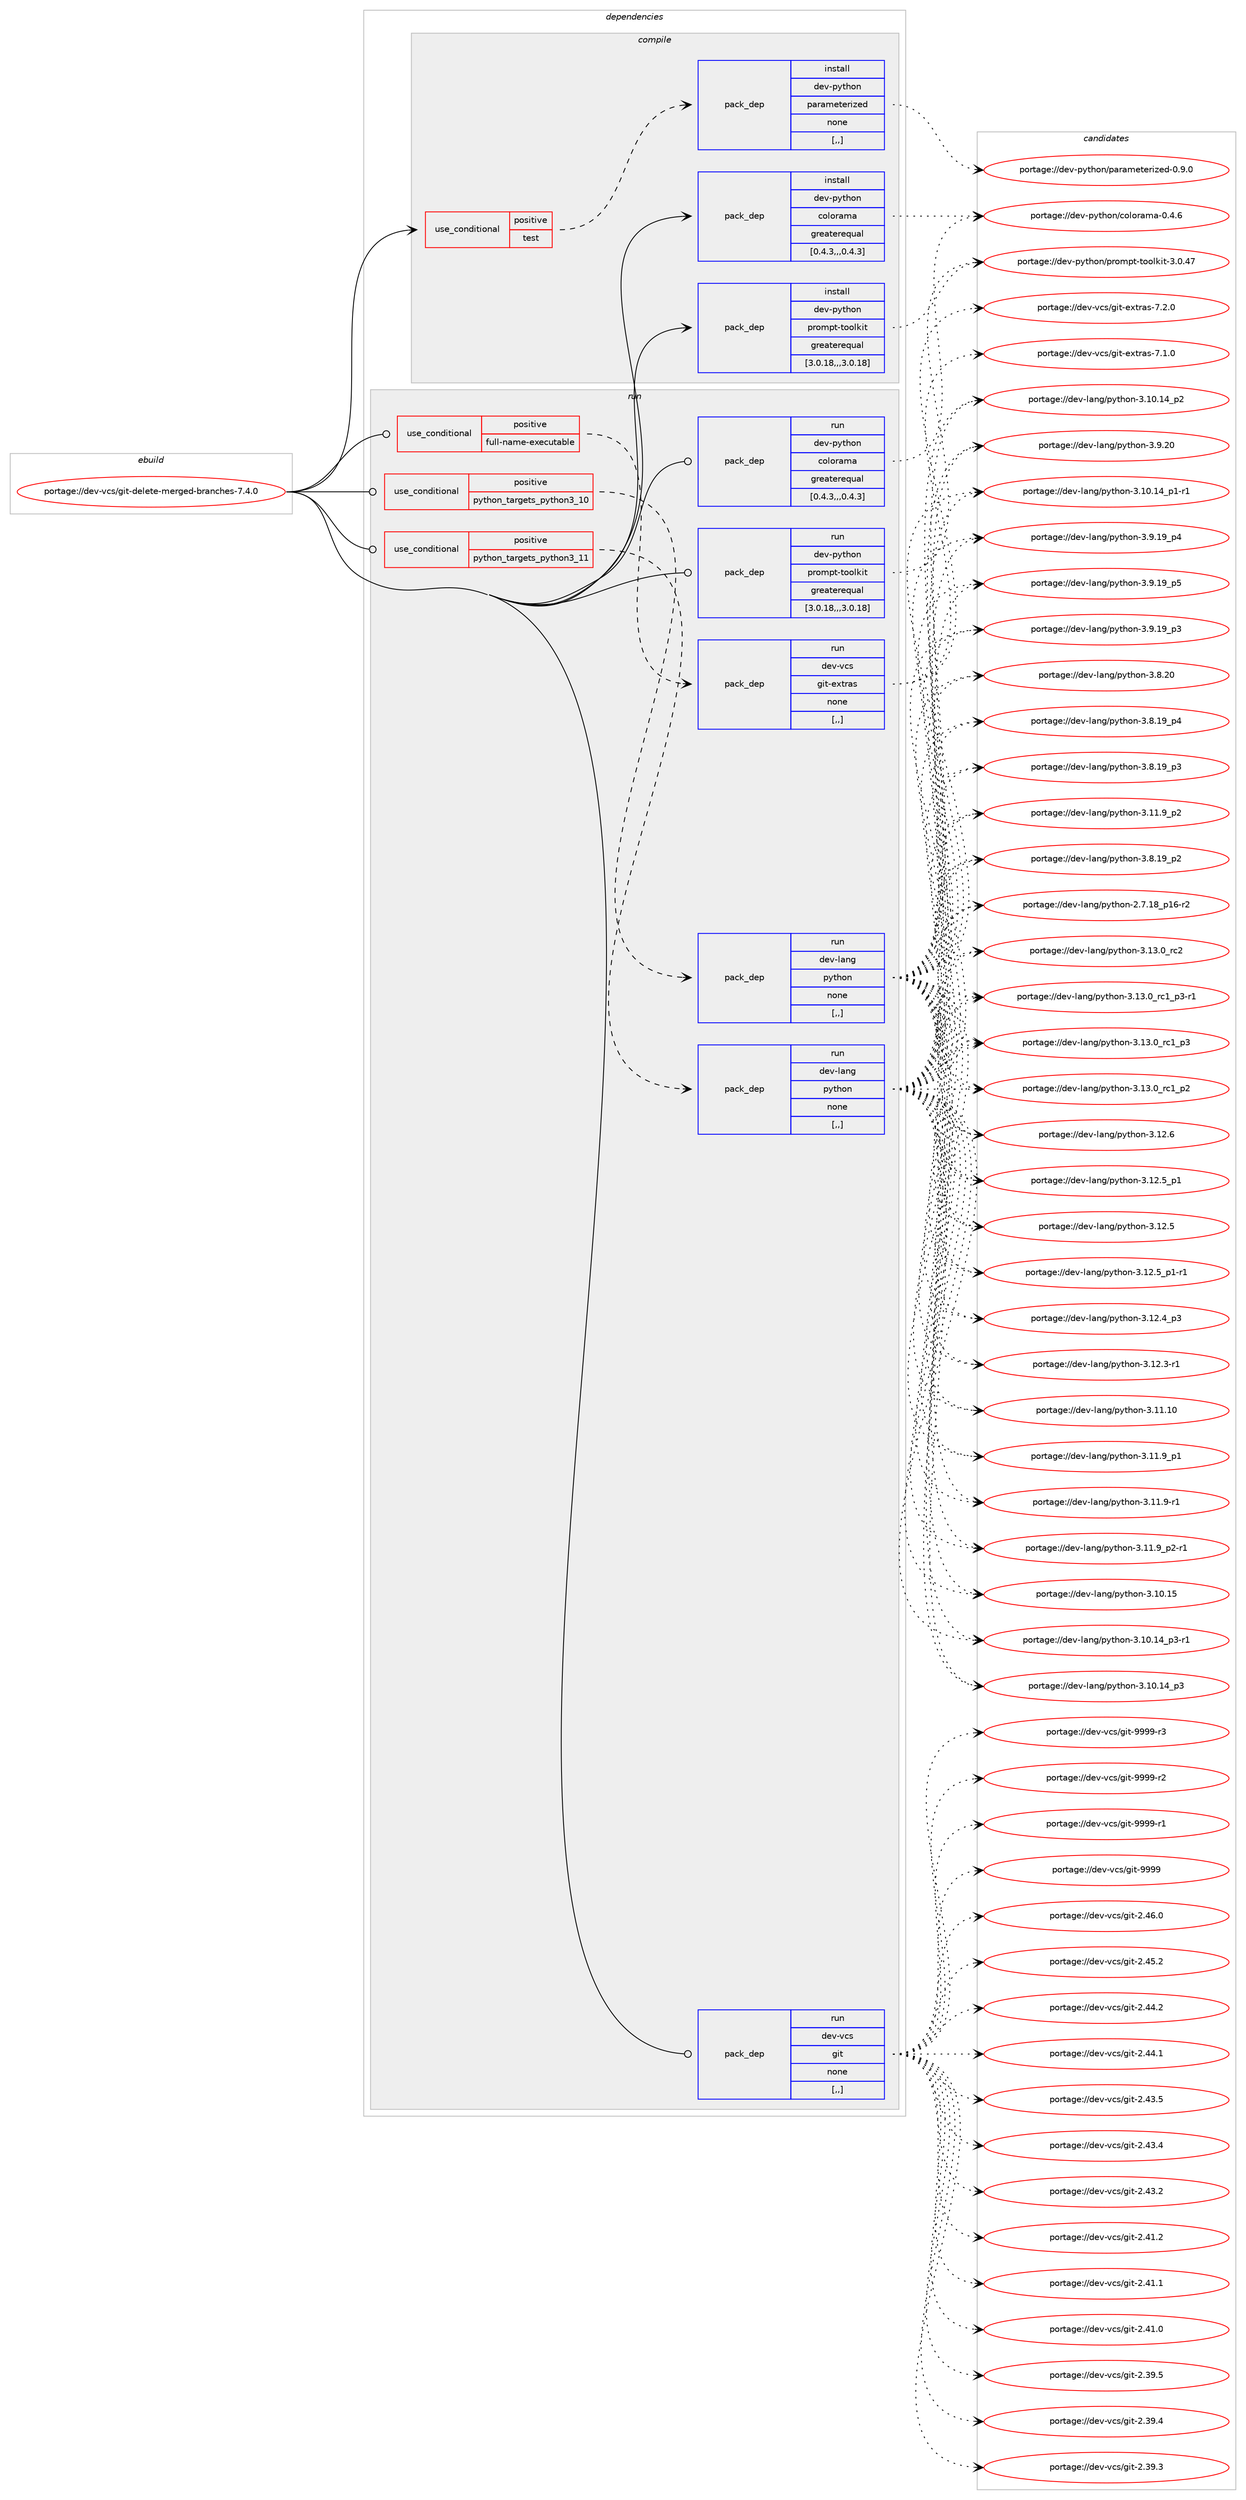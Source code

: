 digraph prolog {

# *************
# Graph options
# *************

newrank=true;
concentrate=true;
compound=true;
graph [rankdir=LR,fontname=Helvetica,fontsize=10,ranksep=1.5];#, ranksep=2.5, nodesep=0.2];
edge  [arrowhead=vee];
node  [fontname=Helvetica,fontsize=10];

# **********
# The ebuild
# **********

subgraph cluster_leftcol {
color=gray;
label=<<i>ebuild</i>>;
id [label="portage://dev-vcs/git-delete-merged-branches-7.4.0", color=red, width=4, href="../dev-vcs/git-delete-merged-branches-7.4.0.svg"];
}

# ****************
# The dependencies
# ****************

subgraph cluster_midcol {
color=gray;
label=<<i>dependencies</i>>;
subgraph cluster_compile {
fillcolor="#eeeeee";
style=filled;
label=<<i>compile</i>>;
subgraph cond193917 {
dependency719310 [label=<<TABLE BORDER="0" CELLBORDER="1" CELLSPACING="0" CELLPADDING="4"><TR><TD ROWSPAN="3" CELLPADDING="10">use_conditional</TD></TR><TR><TD>positive</TD></TR><TR><TD>test</TD></TR></TABLE>>, shape=none, color=red];
subgraph pack520337 {
dependency719311 [label=<<TABLE BORDER="0" CELLBORDER="1" CELLSPACING="0" CELLPADDING="4" WIDTH="220"><TR><TD ROWSPAN="6" CELLPADDING="30">pack_dep</TD></TR><TR><TD WIDTH="110">install</TD></TR><TR><TD>dev-python</TD></TR><TR><TD>parameterized</TD></TR><TR><TD>none</TD></TR><TR><TD>[,,]</TD></TR></TABLE>>, shape=none, color=blue];
}
dependency719310:e -> dependency719311:w [weight=20,style="dashed",arrowhead="vee"];
}
id:e -> dependency719310:w [weight=20,style="solid",arrowhead="vee"];
subgraph pack520338 {
dependency719312 [label=<<TABLE BORDER="0" CELLBORDER="1" CELLSPACING="0" CELLPADDING="4" WIDTH="220"><TR><TD ROWSPAN="6" CELLPADDING="30">pack_dep</TD></TR><TR><TD WIDTH="110">install</TD></TR><TR><TD>dev-python</TD></TR><TR><TD>colorama</TD></TR><TR><TD>greaterequal</TD></TR><TR><TD>[0.4.3,,,0.4.3]</TD></TR></TABLE>>, shape=none, color=blue];
}
id:e -> dependency719312:w [weight=20,style="solid",arrowhead="vee"];
subgraph pack520339 {
dependency719313 [label=<<TABLE BORDER="0" CELLBORDER="1" CELLSPACING="0" CELLPADDING="4" WIDTH="220"><TR><TD ROWSPAN="6" CELLPADDING="30">pack_dep</TD></TR><TR><TD WIDTH="110">install</TD></TR><TR><TD>dev-python</TD></TR><TR><TD>prompt-toolkit</TD></TR><TR><TD>greaterequal</TD></TR><TR><TD>[3.0.18,,,3.0.18]</TD></TR></TABLE>>, shape=none, color=blue];
}
id:e -> dependency719313:w [weight=20,style="solid",arrowhead="vee"];
}
subgraph cluster_compileandrun {
fillcolor="#eeeeee";
style=filled;
label=<<i>compile and run</i>>;
}
subgraph cluster_run {
fillcolor="#eeeeee";
style=filled;
label=<<i>run</i>>;
subgraph cond193918 {
dependency719314 [label=<<TABLE BORDER="0" CELLBORDER="1" CELLSPACING="0" CELLPADDING="4"><TR><TD ROWSPAN="3" CELLPADDING="10">use_conditional</TD></TR><TR><TD>positive</TD></TR><TR><TD>full-name-executable</TD></TR></TABLE>>, shape=none, color=red];
subgraph pack520340 {
dependency719315 [label=<<TABLE BORDER="0" CELLBORDER="1" CELLSPACING="0" CELLPADDING="4" WIDTH="220"><TR><TD ROWSPAN="6" CELLPADDING="30">pack_dep</TD></TR><TR><TD WIDTH="110">run</TD></TR><TR><TD>dev-vcs</TD></TR><TR><TD>git-extras</TD></TR><TR><TD>none</TD></TR><TR><TD>[,,]</TD></TR></TABLE>>, shape=none, color=blue];
}
dependency719314:e -> dependency719315:w [weight=20,style="dashed",arrowhead="vee"];
}
id:e -> dependency719314:w [weight=20,style="solid",arrowhead="odot"];
subgraph cond193919 {
dependency719316 [label=<<TABLE BORDER="0" CELLBORDER="1" CELLSPACING="0" CELLPADDING="4"><TR><TD ROWSPAN="3" CELLPADDING="10">use_conditional</TD></TR><TR><TD>positive</TD></TR><TR><TD>python_targets_python3_10</TD></TR></TABLE>>, shape=none, color=red];
subgraph pack520341 {
dependency719317 [label=<<TABLE BORDER="0" CELLBORDER="1" CELLSPACING="0" CELLPADDING="4" WIDTH="220"><TR><TD ROWSPAN="6" CELLPADDING="30">pack_dep</TD></TR><TR><TD WIDTH="110">run</TD></TR><TR><TD>dev-lang</TD></TR><TR><TD>python</TD></TR><TR><TD>none</TD></TR><TR><TD>[,,]</TD></TR></TABLE>>, shape=none, color=blue];
}
dependency719316:e -> dependency719317:w [weight=20,style="dashed",arrowhead="vee"];
}
id:e -> dependency719316:w [weight=20,style="solid",arrowhead="odot"];
subgraph cond193920 {
dependency719318 [label=<<TABLE BORDER="0" CELLBORDER="1" CELLSPACING="0" CELLPADDING="4"><TR><TD ROWSPAN="3" CELLPADDING="10">use_conditional</TD></TR><TR><TD>positive</TD></TR><TR><TD>python_targets_python3_11</TD></TR></TABLE>>, shape=none, color=red];
subgraph pack520342 {
dependency719319 [label=<<TABLE BORDER="0" CELLBORDER="1" CELLSPACING="0" CELLPADDING="4" WIDTH="220"><TR><TD ROWSPAN="6" CELLPADDING="30">pack_dep</TD></TR><TR><TD WIDTH="110">run</TD></TR><TR><TD>dev-lang</TD></TR><TR><TD>python</TD></TR><TR><TD>none</TD></TR><TR><TD>[,,]</TD></TR></TABLE>>, shape=none, color=blue];
}
dependency719318:e -> dependency719319:w [weight=20,style="dashed",arrowhead="vee"];
}
id:e -> dependency719318:w [weight=20,style="solid",arrowhead="odot"];
subgraph pack520343 {
dependency719320 [label=<<TABLE BORDER="0" CELLBORDER="1" CELLSPACING="0" CELLPADDING="4" WIDTH="220"><TR><TD ROWSPAN="6" CELLPADDING="30">pack_dep</TD></TR><TR><TD WIDTH="110">run</TD></TR><TR><TD>dev-python</TD></TR><TR><TD>colorama</TD></TR><TR><TD>greaterequal</TD></TR><TR><TD>[0.4.3,,,0.4.3]</TD></TR></TABLE>>, shape=none, color=blue];
}
id:e -> dependency719320:w [weight=20,style="solid",arrowhead="odot"];
subgraph pack520344 {
dependency719321 [label=<<TABLE BORDER="0" CELLBORDER="1" CELLSPACING="0" CELLPADDING="4" WIDTH="220"><TR><TD ROWSPAN="6" CELLPADDING="30">pack_dep</TD></TR><TR><TD WIDTH="110">run</TD></TR><TR><TD>dev-python</TD></TR><TR><TD>prompt-toolkit</TD></TR><TR><TD>greaterequal</TD></TR><TR><TD>[3.0.18,,,3.0.18]</TD></TR></TABLE>>, shape=none, color=blue];
}
id:e -> dependency719321:w [weight=20,style="solid",arrowhead="odot"];
subgraph pack520345 {
dependency719322 [label=<<TABLE BORDER="0" CELLBORDER="1" CELLSPACING="0" CELLPADDING="4" WIDTH="220"><TR><TD ROWSPAN="6" CELLPADDING="30">pack_dep</TD></TR><TR><TD WIDTH="110">run</TD></TR><TR><TD>dev-vcs</TD></TR><TR><TD>git</TD></TR><TR><TD>none</TD></TR><TR><TD>[,,]</TD></TR></TABLE>>, shape=none, color=blue];
}
id:e -> dependency719322:w [weight=20,style="solid",arrowhead="odot"];
}
}

# **************
# The candidates
# **************

subgraph cluster_choices {
rank=same;
color=gray;
label=<<i>candidates</i>>;

subgraph choice520337 {
color=black;
nodesep=1;
choice10010111845112121116104111110471129711497109101116101114105122101100454846574648 [label="portage://dev-python/parameterized-0.9.0", color=red, width=4,href="../dev-python/parameterized-0.9.0.svg"];
dependency719311:e -> choice10010111845112121116104111110471129711497109101116101114105122101100454846574648:w [style=dotted,weight="100"];
}
subgraph choice520338 {
color=black;
nodesep=1;
choice1001011184511212111610411111047991111081111149710997454846524654 [label="portage://dev-python/colorama-0.4.6", color=red, width=4,href="../dev-python/colorama-0.4.6.svg"];
dependency719312:e -> choice1001011184511212111610411111047991111081111149710997454846524654:w [style=dotted,weight="100"];
}
subgraph choice520339 {
color=black;
nodesep=1;
choice10010111845112121116104111110471121141111091121164511611111110810710511645514648465255 [label="portage://dev-python/prompt-toolkit-3.0.47", color=red, width=4,href="../dev-python/prompt-toolkit-3.0.47.svg"];
dependency719313:e -> choice10010111845112121116104111110471121141111091121164511611111110810710511645514648465255:w [style=dotted,weight="100"];
}
subgraph choice520340 {
color=black;
nodesep=1;
choice1001011184511899115471031051164510112011611497115455546504648 [label="portage://dev-vcs/git-extras-7.2.0", color=red, width=4,href="../dev-vcs/git-extras-7.2.0.svg"];
choice1001011184511899115471031051164510112011611497115455546494648 [label="portage://dev-vcs/git-extras-7.1.0", color=red, width=4,href="../dev-vcs/git-extras-7.1.0.svg"];
dependency719315:e -> choice1001011184511899115471031051164510112011611497115455546504648:w [style=dotted,weight="100"];
dependency719315:e -> choice1001011184511899115471031051164510112011611497115455546494648:w [style=dotted,weight="100"];
}
subgraph choice520341 {
color=black;
nodesep=1;
choice10010111845108971101034711212111610411111045514649514648951149950 [label="portage://dev-lang/python-3.13.0_rc2", color=red, width=4,href="../dev-lang/python-3.13.0_rc2.svg"];
choice1001011184510897110103471121211161041111104551464951464895114994995112514511449 [label="portage://dev-lang/python-3.13.0_rc1_p3-r1", color=red, width=4,href="../dev-lang/python-3.13.0_rc1_p3-r1.svg"];
choice100101118451089711010347112121116104111110455146495146489511499499511251 [label="portage://dev-lang/python-3.13.0_rc1_p3", color=red, width=4,href="../dev-lang/python-3.13.0_rc1_p3.svg"];
choice100101118451089711010347112121116104111110455146495146489511499499511250 [label="portage://dev-lang/python-3.13.0_rc1_p2", color=red, width=4,href="../dev-lang/python-3.13.0_rc1_p2.svg"];
choice10010111845108971101034711212111610411111045514649504654 [label="portage://dev-lang/python-3.12.6", color=red, width=4,href="../dev-lang/python-3.12.6.svg"];
choice1001011184510897110103471121211161041111104551464950465395112494511449 [label="portage://dev-lang/python-3.12.5_p1-r1", color=red, width=4,href="../dev-lang/python-3.12.5_p1-r1.svg"];
choice100101118451089711010347112121116104111110455146495046539511249 [label="portage://dev-lang/python-3.12.5_p1", color=red, width=4,href="../dev-lang/python-3.12.5_p1.svg"];
choice10010111845108971101034711212111610411111045514649504653 [label="portage://dev-lang/python-3.12.5", color=red, width=4,href="../dev-lang/python-3.12.5.svg"];
choice100101118451089711010347112121116104111110455146495046529511251 [label="portage://dev-lang/python-3.12.4_p3", color=red, width=4,href="../dev-lang/python-3.12.4_p3.svg"];
choice100101118451089711010347112121116104111110455146495046514511449 [label="portage://dev-lang/python-3.12.3-r1", color=red, width=4,href="../dev-lang/python-3.12.3-r1.svg"];
choice1001011184510897110103471121211161041111104551464949464948 [label="portage://dev-lang/python-3.11.10", color=red, width=4,href="../dev-lang/python-3.11.10.svg"];
choice1001011184510897110103471121211161041111104551464949465795112504511449 [label="portage://dev-lang/python-3.11.9_p2-r1", color=red, width=4,href="../dev-lang/python-3.11.9_p2-r1.svg"];
choice100101118451089711010347112121116104111110455146494946579511250 [label="portage://dev-lang/python-3.11.9_p2", color=red, width=4,href="../dev-lang/python-3.11.9_p2.svg"];
choice100101118451089711010347112121116104111110455146494946579511249 [label="portage://dev-lang/python-3.11.9_p1", color=red, width=4,href="../dev-lang/python-3.11.9_p1.svg"];
choice100101118451089711010347112121116104111110455146494946574511449 [label="portage://dev-lang/python-3.11.9-r1", color=red, width=4,href="../dev-lang/python-3.11.9-r1.svg"];
choice1001011184510897110103471121211161041111104551464948464953 [label="portage://dev-lang/python-3.10.15", color=red, width=4,href="../dev-lang/python-3.10.15.svg"];
choice100101118451089711010347112121116104111110455146494846495295112514511449 [label="portage://dev-lang/python-3.10.14_p3-r1", color=red, width=4,href="../dev-lang/python-3.10.14_p3-r1.svg"];
choice10010111845108971101034711212111610411111045514649484649529511251 [label="portage://dev-lang/python-3.10.14_p3", color=red, width=4,href="../dev-lang/python-3.10.14_p3.svg"];
choice10010111845108971101034711212111610411111045514649484649529511250 [label="portage://dev-lang/python-3.10.14_p2", color=red, width=4,href="../dev-lang/python-3.10.14_p2.svg"];
choice100101118451089711010347112121116104111110455146494846495295112494511449 [label="portage://dev-lang/python-3.10.14_p1-r1", color=red, width=4,href="../dev-lang/python-3.10.14_p1-r1.svg"];
choice10010111845108971101034711212111610411111045514657465048 [label="portage://dev-lang/python-3.9.20", color=red, width=4,href="../dev-lang/python-3.9.20.svg"];
choice100101118451089711010347112121116104111110455146574649579511253 [label="portage://dev-lang/python-3.9.19_p5", color=red, width=4,href="../dev-lang/python-3.9.19_p5.svg"];
choice100101118451089711010347112121116104111110455146574649579511252 [label="portage://dev-lang/python-3.9.19_p4", color=red, width=4,href="../dev-lang/python-3.9.19_p4.svg"];
choice100101118451089711010347112121116104111110455146574649579511251 [label="portage://dev-lang/python-3.9.19_p3", color=red, width=4,href="../dev-lang/python-3.9.19_p3.svg"];
choice10010111845108971101034711212111610411111045514656465048 [label="portage://dev-lang/python-3.8.20", color=red, width=4,href="../dev-lang/python-3.8.20.svg"];
choice100101118451089711010347112121116104111110455146564649579511252 [label="portage://dev-lang/python-3.8.19_p4", color=red, width=4,href="../dev-lang/python-3.8.19_p4.svg"];
choice100101118451089711010347112121116104111110455146564649579511251 [label="portage://dev-lang/python-3.8.19_p3", color=red, width=4,href="../dev-lang/python-3.8.19_p3.svg"];
choice100101118451089711010347112121116104111110455146564649579511250 [label="portage://dev-lang/python-3.8.19_p2", color=red, width=4,href="../dev-lang/python-3.8.19_p2.svg"];
choice100101118451089711010347112121116104111110455046554649569511249544511450 [label="portage://dev-lang/python-2.7.18_p16-r2", color=red, width=4,href="../dev-lang/python-2.7.18_p16-r2.svg"];
dependency719317:e -> choice10010111845108971101034711212111610411111045514649514648951149950:w [style=dotted,weight="100"];
dependency719317:e -> choice1001011184510897110103471121211161041111104551464951464895114994995112514511449:w [style=dotted,weight="100"];
dependency719317:e -> choice100101118451089711010347112121116104111110455146495146489511499499511251:w [style=dotted,weight="100"];
dependency719317:e -> choice100101118451089711010347112121116104111110455146495146489511499499511250:w [style=dotted,weight="100"];
dependency719317:e -> choice10010111845108971101034711212111610411111045514649504654:w [style=dotted,weight="100"];
dependency719317:e -> choice1001011184510897110103471121211161041111104551464950465395112494511449:w [style=dotted,weight="100"];
dependency719317:e -> choice100101118451089711010347112121116104111110455146495046539511249:w [style=dotted,weight="100"];
dependency719317:e -> choice10010111845108971101034711212111610411111045514649504653:w [style=dotted,weight="100"];
dependency719317:e -> choice100101118451089711010347112121116104111110455146495046529511251:w [style=dotted,weight="100"];
dependency719317:e -> choice100101118451089711010347112121116104111110455146495046514511449:w [style=dotted,weight="100"];
dependency719317:e -> choice1001011184510897110103471121211161041111104551464949464948:w [style=dotted,weight="100"];
dependency719317:e -> choice1001011184510897110103471121211161041111104551464949465795112504511449:w [style=dotted,weight="100"];
dependency719317:e -> choice100101118451089711010347112121116104111110455146494946579511250:w [style=dotted,weight="100"];
dependency719317:e -> choice100101118451089711010347112121116104111110455146494946579511249:w [style=dotted,weight="100"];
dependency719317:e -> choice100101118451089711010347112121116104111110455146494946574511449:w [style=dotted,weight="100"];
dependency719317:e -> choice1001011184510897110103471121211161041111104551464948464953:w [style=dotted,weight="100"];
dependency719317:e -> choice100101118451089711010347112121116104111110455146494846495295112514511449:w [style=dotted,weight="100"];
dependency719317:e -> choice10010111845108971101034711212111610411111045514649484649529511251:w [style=dotted,weight="100"];
dependency719317:e -> choice10010111845108971101034711212111610411111045514649484649529511250:w [style=dotted,weight="100"];
dependency719317:e -> choice100101118451089711010347112121116104111110455146494846495295112494511449:w [style=dotted,weight="100"];
dependency719317:e -> choice10010111845108971101034711212111610411111045514657465048:w [style=dotted,weight="100"];
dependency719317:e -> choice100101118451089711010347112121116104111110455146574649579511253:w [style=dotted,weight="100"];
dependency719317:e -> choice100101118451089711010347112121116104111110455146574649579511252:w [style=dotted,weight="100"];
dependency719317:e -> choice100101118451089711010347112121116104111110455146574649579511251:w [style=dotted,weight="100"];
dependency719317:e -> choice10010111845108971101034711212111610411111045514656465048:w [style=dotted,weight="100"];
dependency719317:e -> choice100101118451089711010347112121116104111110455146564649579511252:w [style=dotted,weight="100"];
dependency719317:e -> choice100101118451089711010347112121116104111110455146564649579511251:w [style=dotted,weight="100"];
dependency719317:e -> choice100101118451089711010347112121116104111110455146564649579511250:w [style=dotted,weight="100"];
dependency719317:e -> choice100101118451089711010347112121116104111110455046554649569511249544511450:w [style=dotted,weight="100"];
}
subgraph choice520342 {
color=black;
nodesep=1;
choice10010111845108971101034711212111610411111045514649514648951149950 [label="portage://dev-lang/python-3.13.0_rc2", color=red, width=4,href="../dev-lang/python-3.13.0_rc2.svg"];
choice1001011184510897110103471121211161041111104551464951464895114994995112514511449 [label="portage://dev-lang/python-3.13.0_rc1_p3-r1", color=red, width=4,href="../dev-lang/python-3.13.0_rc1_p3-r1.svg"];
choice100101118451089711010347112121116104111110455146495146489511499499511251 [label="portage://dev-lang/python-3.13.0_rc1_p3", color=red, width=4,href="../dev-lang/python-3.13.0_rc1_p3.svg"];
choice100101118451089711010347112121116104111110455146495146489511499499511250 [label="portage://dev-lang/python-3.13.0_rc1_p2", color=red, width=4,href="../dev-lang/python-3.13.0_rc1_p2.svg"];
choice10010111845108971101034711212111610411111045514649504654 [label="portage://dev-lang/python-3.12.6", color=red, width=4,href="../dev-lang/python-3.12.6.svg"];
choice1001011184510897110103471121211161041111104551464950465395112494511449 [label="portage://dev-lang/python-3.12.5_p1-r1", color=red, width=4,href="../dev-lang/python-3.12.5_p1-r1.svg"];
choice100101118451089711010347112121116104111110455146495046539511249 [label="portage://dev-lang/python-3.12.5_p1", color=red, width=4,href="../dev-lang/python-3.12.5_p1.svg"];
choice10010111845108971101034711212111610411111045514649504653 [label="portage://dev-lang/python-3.12.5", color=red, width=4,href="../dev-lang/python-3.12.5.svg"];
choice100101118451089711010347112121116104111110455146495046529511251 [label="portage://dev-lang/python-3.12.4_p3", color=red, width=4,href="../dev-lang/python-3.12.4_p3.svg"];
choice100101118451089711010347112121116104111110455146495046514511449 [label="portage://dev-lang/python-3.12.3-r1", color=red, width=4,href="../dev-lang/python-3.12.3-r1.svg"];
choice1001011184510897110103471121211161041111104551464949464948 [label="portage://dev-lang/python-3.11.10", color=red, width=4,href="../dev-lang/python-3.11.10.svg"];
choice1001011184510897110103471121211161041111104551464949465795112504511449 [label="portage://dev-lang/python-3.11.9_p2-r1", color=red, width=4,href="../dev-lang/python-3.11.9_p2-r1.svg"];
choice100101118451089711010347112121116104111110455146494946579511250 [label="portage://dev-lang/python-3.11.9_p2", color=red, width=4,href="../dev-lang/python-3.11.9_p2.svg"];
choice100101118451089711010347112121116104111110455146494946579511249 [label="portage://dev-lang/python-3.11.9_p1", color=red, width=4,href="../dev-lang/python-3.11.9_p1.svg"];
choice100101118451089711010347112121116104111110455146494946574511449 [label="portage://dev-lang/python-3.11.9-r1", color=red, width=4,href="../dev-lang/python-3.11.9-r1.svg"];
choice1001011184510897110103471121211161041111104551464948464953 [label="portage://dev-lang/python-3.10.15", color=red, width=4,href="../dev-lang/python-3.10.15.svg"];
choice100101118451089711010347112121116104111110455146494846495295112514511449 [label="portage://dev-lang/python-3.10.14_p3-r1", color=red, width=4,href="../dev-lang/python-3.10.14_p3-r1.svg"];
choice10010111845108971101034711212111610411111045514649484649529511251 [label="portage://dev-lang/python-3.10.14_p3", color=red, width=4,href="../dev-lang/python-3.10.14_p3.svg"];
choice10010111845108971101034711212111610411111045514649484649529511250 [label="portage://dev-lang/python-3.10.14_p2", color=red, width=4,href="../dev-lang/python-3.10.14_p2.svg"];
choice100101118451089711010347112121116104111110455146494846495295112494511449 [label="portage://dev-lang/python-3.10.14_p1-r1", color=red, width=4,href="../dev-lang/python-3.10.14_p1-r1.svg"];
choice10010111845108971101034711212111610411111045514657465048 [label="portage://dev-lang/python-3.9.20", color=red, width=4,href="../dev-lang/python-3.9.20.svg"];
choice100101118451089711010347112121116104111110455146574649579511253 [label="portage://dev-lang/python-3.9.19_p5", color=red, width=4,href="../dev-lang/python-3.9.19_p5.svg"];
choice100101118451089711010347112121116104111110455146574649579511252 [label="portage://dev-lang/python-3.9.19_p4", color=red, width=4,href="../dev-lang/python-3.9.19_p4.svg"];
choice100101118451089711010347112121116104111110455146574649579511251 [label="portage://dev-lang/python-3.9.19_p3", color=red, width=4,href="../dev-lang/python-3.9.19_p3.svg"];
choice10010111845108971101034711212111610411111045514656465048 [label="portage://dev-lang/python-3.8.20", color=red, width=4,href="../dev-lang/python-3.8.20.svg"];
choice100101118451089711010347112121116104111110455146564649579511252 [label="portage://dev-lang/python-3.8.19_p4", color=red, width=4,href="../dev-lang/python-3.8.19_p4.svg"];
choice100101118451089711010347112121116104111110455146564649579511251 [label="portage://dev-lang/python-3.8.19_p3", color=red, width=4,href="../dev-lang/python-3.8.19_p3.svg"];
choice100101118451089711010347112121116104111110455146564649579511250 [label="portage://dev-lang/python-3.8.19_p2", color=red, width=4,href="../dev-lang/python-3.8.19_p2.svg"];
choice100101118451089711010347112121116104111110455046554649569511249544511450 [label="portage://dev-lang/python-2.7.18_p16-r2", color=red, width=4,href="../dev-lang/python-2.7.18_p16-r2.svg"];
dependency719319:e -> choice10010111845108971101034711212111610411111045514649514648951149950:w [style=dotted,weight="100"];
dependency719319:e -> choice1001011184510897110103471121211161041111104551464951464895114994995112514511449:w [style=dotted,weight="100"];
dependency719319:e -> choice100101118451089711010347112121116104111110455146495146489511499499511251:w [style=dotted,weight="100"];
dependency719319:e -> choice100101118451089711010347112121116104111110455146495146489511499499511250:w [style=dotted,weight="100"];
dependency719319:e -> choice10010111845108971101034711212111610411111045514649504654:w [style=dotted,weight="100"];
dependency719319:e -> choice1001011184510897110103471121211161041111104551464950465395112494511449:w [style=dotted,weight="100"];
dependency719319:e -> choice100101118451089711010347112121116104111110455146495046539511249:w [style=dotted,weight="100"];
dependency719319:e -> choice10010111845108971101034711212111610411111045514649504653:w [style=dotted,weight="100"];
dependency719319:e -> choice100101118451089711010347112121116104111110455146495046529511251:w [style=dotted,weight="100"];
dependency719319:e -> choice100101118451089711010347112121116104111110455146495046514511449:w [style=dotted,weight="100"];
dependency719319:e -> choice1001011184510897110103471121211161041111104551464949464948:w [style=dotted,weight="100"];
dependency719319:e -> choice1001011184510897110103471121211161041111104551464949465795112504511449:w [style=dotted,weight="100"];
dependency719319:e -> choice100101118451089711010347112121116104111110455146494946579511250:w [style=dotted,weight="100"];
dependency719319:e -> choice100101118451089711010347112121116104111110455146494946579511249:w [style=dotted,weight="100"];
dependency719319:e -> choice100101118451089711010347112121116104111110455146494946574511449:w [style=dotted,weight="100"];
dependency719319:e -> choice1001011184510897110103471121211161041111104551464948464953:w [style=dotted,weight="100"];
dependency719319:e -> choice100101118451089711010347112121116104111110455146494846495295112514511449:w [style=dotted,weight="100"];
dependency719319:e -> choice10010111845108971101034711212111610411111045514649484649529511251:w [style=dotted,weight="100"];
dependency719319:e -> choice10010111845108971101034711212111610411111045514649484649529511250:w [style=dotted,weight="100"];
dependency719319:e -> choice100101118451089711010347112121116104111110455146494846495295112494511449:w [style=dotted,weight="100"];
dependency719319:e -> choice10010111845108971101034711212111610411111045514657465048:w [style=dotted,weight="100"];
dependency719319:e -> choice100101118451089711010347112121116104111110455146574649579511253:w [style=dotted,weight="100"];
dependency719319:e -> choice100101118451089711010347112121116104111110455146574649579511252:w [style=dotted,weight="100"];
dependency719319:e -> choice100101118451089711010347112121116104111110455146574649579511251:w [style=dotted,weight="100"];
dependency719319:e -> choice10010111845108971101034711212111610411111045514656465048:w [style=dotted,weight="100"];
dependency719319:e -> choice100101118451089711010347112121116104111110455146564649579511252:w [style=dotted,weight="100"];
dependency719319:e -> choice100101118451089711010347112121116104111110455146564649579511251:w [style=dotted,weight="100"];
dependency719319:e -> choice100101118451089711010347112121116104111110455146564649579511250:w [style=dotted,weight="100"];
dependency719319:e -> choice100101118451089711010347112121116104111110455046554649569511249544511450:w [style=dotted,weight="100"];
}
subgraph choice520343 {
color=black;
nodesep=1;
choice1001011184511212111610411111047991111081111149710997454846524654 [label="portage://dev-python/colorama-0.4.6", color=red, width=4,href="../dev-python/colorama-0.4.6.svg"];
dependency719320:e -> choice1001011184511212111610411111047991111081111149710997454846524654:w [style=dotted,weight="100"];
}
subgraph choice520344 {
color=black;
nodesep=1;
choice10010111845112121116104111110471121141111091121164511611111110810710511645514648465255 [label="portage://dev-python/prompt-toolkit-3.0.47", color=red, width=4,href="../dev-python/prompt-toolkit-3.0.47.svg"];
dependency719321:e -> choice10010111845112121116104111110471121141111091121164511611111110810710511645514648465255:w [style=dotted,weight="100"];
}
subgraph choice520345 {
color=black;
nodesep=1;
choice10010111845118991154710310511645575757574511451 [label="portage://dev-vcs/git-9999-r3", color=red, width=4,href="../dev-vcs/git-9999-r3.svg"];
choice10010111845118991154710310511645575757574511450 [label="portage://dev-vcs/git-9999-r2", color=red, width=4,href="../dev-vcs/git-9999-r2.svg"];
choice10010111845118991154710310511645575757574511449 [label="portage://dev-vcs/git-9999-r1", color=red, width=4,href="../dev-vcs/git-9999-r1.svg"];
choice1001011184511899115471031051164557575757 [label="portage://dev-vcs/git-9999", color=red, width=4,href="../dev-vcs/git-9999.svg"];
choice10010111845118991154710310511645504652544648 [label="portage://dev-vcs/git-2.46.0", color=red, width=4,href="../dev-vcs/git-2.46.0.svg"];
choice10010111845118991154710310511645504652534650 [label="portage://dev-vcs/git-2.45.2", color=red, width=4,href="../dev-vcs/git-2.45.2.svg"];
choice10010111845118991154710310511645504652524650 [label="portage://dev-vcs/git-2.44.2", color=red, width=4,href="../dev-vcs/git-2.44.2.svg"];
choice10010111845118991154710310511645504652524649 [label="portage://dev-vcs/git-2.44.1", color=red, width=4,href="../dev-vcs/git-2.44.1.svg"];
choice10010111845118991154710310511645504652514653 [label="portage://dev-vcs/git-2.43.5", color=red, width=4,href="../dev-vcs/git-2.43.5.svg"];
choice10010111845118991154710310511645504652514652 [label="portage://dev-vcs/git-2.43.4", color=red, width=4,href="../dev-vcs/git-2.43.4.svg"];
choice10010111845118991154710310511645504652514650 [label="portage://dev-vcs/git-2.43.2", color=red, width=4,href="../dev-vcs/git-2.43.2.svg"];
choice10010111845118991154710310511645504652494650 [label="portage://dev-vcs/git-2.41.2", color=red, width=4,href="../dev-vcs/git-2.41.2.svg"];
choice10010111845118991154710310511645504652494649 [label="portage://dev-vcs/git-2.41.1", color=red, width=4,href="../dev-vcs/git-2.41.1.svg"];
choice10010111845118991154710310511645504652494648 [label="portage://dev-vcs/git-2.41.0", color=red, width=4,href="../dev-vcs/git-2.41.0.svg"];
choice10010111845118991154710310511645504651574653 [label="portage://dev-vcs/git-2.39.5", color=red, width=4,href="../dev-vcs/git-2.39.5.svg"];
choice10010111845118991154710310511645504651574652 [label="portage://dev-vcs/git-2.39.4", color=red, width=4,href="../dev-vcs/git-2.39.4.svg"];
choice10010111845118991154710310511645504651574651 [label="portage://dev-vcs/git-2.39.3", color=red, width=4,href="../dev-vcs/git-2.39.3.svg"];
dependency719322:e -> choice10010111845118991154710310511645575757574511451:w [style=dotted,weight="100"];
dependency719322:e -> choice10010111845118991154710310511645575757574511450:w [style=dotted,weight="100"];
dependency719322:e -> choice10010111845118991154710310511645575757574511449:w [style=dotted,weight="100"];
dependency719322:e -> choice1001011184511899115471031051164557575757:w [style=dotted,weight="100"];
dependency719322:e -> choice10010111845118991154710310511645504652544648:w [style=dotted,weight="100"];
dependency719322:e -> choice10010111845118991154710310511645504652534650:w [style=dotted,weight="100"];
dependency719322:e -> choice10010111845118991154710310511645504652524650:w [style=dotted,weight="100"];
dependency719322:e -> choice10010111845118991154710310511645504652524649:w [style=dotted,weight="100"];
dependency719322:e -> choice10010111845118991154710310511645504652514653:w [style=dotted,weight="100"];
dependency719322:e -> choice10010111845118991154710310511645504652514652:w [style=dotted,weight="100"];
dependency719322:e -> choice10010111845118991154710310511645504652514650:w [style=dotted,weight="100"];
dependency719322:e -> choice10010111845118991154710310511645504652494650:w [style=dotted,weight="100"];
dependency719322:e -> choice10010111845118991154710310511645504652494649:w [style=dotted,weight="100"];
dependency719322:e -> choice10010111845118991154710310511645504652494648:w [style=dotted,weight="100"];
dependency719322:e -> choice10010111845118991154710310511645504651574653:w [style=dotted,weight="100"];
dependency719322:e -> choice10010111845118991154710310511645504651574652:w [style=dotted,weight="100"];
dependency719322:e -> choice10010111845118991154710310511645504651574651:w [style=dotted,weight="100"];
}
}

}
